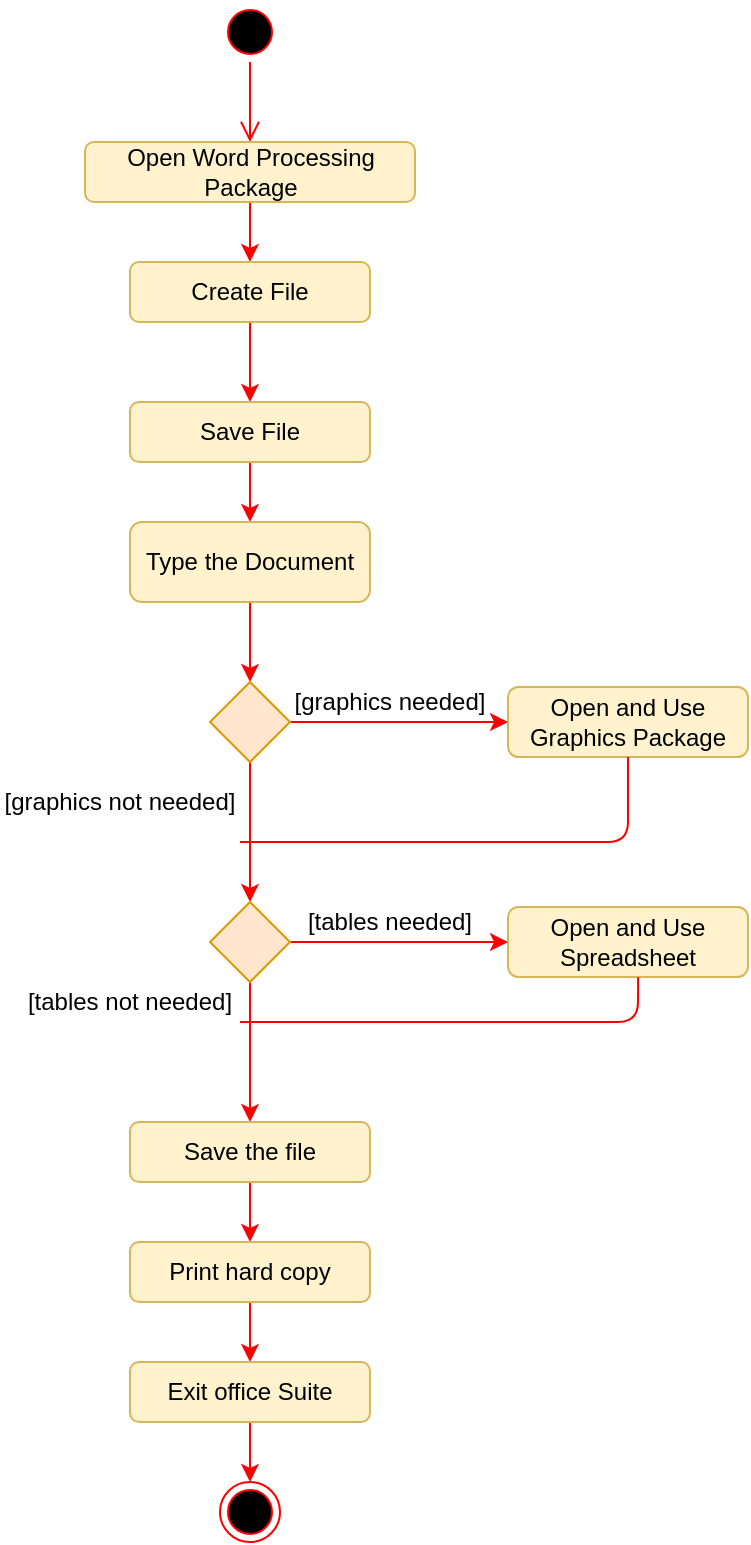 <mxfile version="13.11.0" type="device"><diagram id="99FqNtB0Z0QchMnDMTwV" name="Page-1"><mxGraphModel dx="868" dy="492" grid="1" gridSize="10" guides="1" tooltips="1" connect="1" arrows="1" fold="1" page="1" pageScale="1" pageWidth="827" pageHeight="1169" math="0" shadow="0"><root><mxCell id="0"/><mxCell id="1" parent="0"/><mxCell id="HE0vfysz2VnZfVvCE1GY-1" value="" style="ellipse;html=1;shape=startState;fillColor=#000000;strokeColor=#ff0000;" vertex="1" parent="1"><mxGeometry x="270" y="60" width="30" height="30" as="geometry"/></mxCell><mxCell id="HE0vfysz2VnZfVvCE1GY-2" value="" style="edgeStyle=orthogonalEdgeStyle;html=1;verticalAlign=bottom;endArrow=open;endSize=8;strokeColor=#ff0000;entryX=0.5;entryY=0;entryDx=0;entryDy=0;" edge="1" source="HE0vfysz2VnZfVvCE1GY-1" parent="1" target="HE0vfysz2VnZfVvCE1GY-3"><mxGeometry relative="1" as="geometry"><mxPoint x="285" y="120" as="targetPoint"/></mxGeometry></mxCell><mxCell id="HE0vfysz2VnZfVvCE1GY-15" style="edgeStyle=orthogonalEdgeStyle;rounded=0;orthogonalLoop=1;jettySize=auto;html=1;entryX=0.5;entryY=0;entryDx=0;entryDy=0;strokeColor=#FF0000;" edge="1" parent="1" source="HE0vfysz2VnZfVvCE1GY-3" target="HE0vfysz2VnZfVvCE1GY-4"><mxGeometry relative="1" as="geometry"/></mxCell><mxCell id="HE0vfysz2VnZfVvCE1GY-3" value="Open Word Processing Package" style="rounded=1;whiteSpace=wrap;html=1;fillColor=#fff2cc;strokeColor=#d6b656;" vertex="1" parent="1"><mxGeometry x="202.5" y="130" width="165" height="30" as="geometry"/></mxCell><mxCell id="HE0vfysz2VnZfVvCE1GY-16" style="edgeStyle=orthogonalEdgeStyle;rounded=0;orthogonalLoop=1;jettySize=auto;html=1;entryX=0.5;entryY=0;entryDx=0;entryDy=0;strokeColor=#FF0000;" edge="1" parent="1" source="HE0vfysz2VnZfVvCE1GY-4" target="HE0vfysz2VnZfVvCE1GY-5"><mxGeometry relative="1" as="geometry"/></mxCell><mxCell id="HE0vfysz2VnZfVvCE1GY-4" value="Create File" style="rounded=1;whiteSpace=wrap;html=1;fillColor=#fff2cc;strokeColor=#d6b656;" vertex="1" parent="1"><mxGeometry x="225" y="190" width="120" height="30" as="geometry"/></mxCell><mxCell id="HE0vfysz2VnZfVvCE1GY-17" style="edgeStyle=orthogonalEdgeStyle;rounded=0;orthogonalLoop=1;jettySize=auto;html=1;strokeColor=#FF0000;" edge="1" parent="1" source="HE0vfysz2VnZfVvCE1GY-5" target="HE0vfysz2VnZfVvCE1GY-6"><mxGeometry relative="1" as="geometry"/></mxCell><mxCell id="HE0vfysz2VnZfVvCE1GY-5" value="Save File" style="rounded=1;whiteSpace=wrap;html=1;fillColor=#fff2cc;strokeColor=#d6b656;" vertex="1" parent="1"><mxGeometry x="225" y="260" width="120" height="30" as="geometry"/></mxCell><mxCell id="HE0vfysz2VnZfVvCE1GY-18" style="edgeStyle=orthogonalEdgeStyle;rounded=0;orthogonalLoop=1;jettySize=auto;html=1;entryX=0.5;entryY=0;entryDx=0;entryDy=0;strokeColor=#FF0000;" edge="1" parent="1" source="HE0vfysz2VnZfVvCE1GY-6" target="HE0vfysz2VnZfVvCE1GY-7"><mxGeometry relative="1" as="geometry"/></mxCell><mxCell id="HE0vfysz2VnZfVvCE1GY-6" value="Type the Document" style="rounded=1;whiteSpace=wrap;html=1;fillColor=#fff2cc;strokeColor=#d6b656;" vertex="1" parent="1"><mxGeometry x="225" y="320" width="120" height="40" as="geometry"/></mxCell><mxCell id="HE0vfysz2VnZfVvCE1GY-19" style="edgeStyle=orthogonalEdgeStyle;rounded=0;orthogonalLoop=1;jettySize=auto;html=1;entryX=0;entryY=0.5;entryDx=0;entryDy=0;strokeColor=#FF0000;" edge="1" parent="1" source="HE0vfysz2VnZfVvCE1GY-7" target="HE0vfysz2VnZfVvCE1GY-8"><mxGeometry relative="1" as="geometry"/></mxCell><mxCell id="HE0vfysz2VnZfVvCE1GY-20" style="edgeStyle=orthogonalEdgeStyle;rounded=0;orthogonalLoop=1;jettySize=auto;html=1;strokeColor=#FF0000;" edge="1" parent="1" source="HE0vfysz2VnZfVvCE1GY-7" target="HE0vfysz2VnZfVvCE1GY-9"><mxGeometry relative="1" as="geometry"/></mxCell><mxCell id="HE0vfysz2VnZfVvCE1GY-7" value="" style="rhombus;whiteSpace=wrap;html=1;fillColor=#ffe6cc;strokeColor=#d79b00;" vertex="1" parent="1"><mxGeometry x="265" y="400" width="40" height="40" as="geometry"/></mxCell><mxCell id="HE0vfysz2VnZfVvCE1GY-8" value="Open and Use Graphics Package" style="rounded=1;whiteSpace=wrap;html=1;fillColor=#fff2cc;strokeColor=#d6b656;" vertex="1" parent="1"><mxGeometry x="414" y="402.5" width="120" height="35" as="geometry"/></mxCell><mxCell id="HE0vfysz2VnZfVvCE1GY-23" style="edgeStyle=orthogonalEdgeStyle;rounded=0;orthogonalLoop=1;jettySize=auto;html=1;entryX=0;entryY=0.5;entryDx=0;entryDy=0;strokeColor=#FF0000;" edge="1" parent="1" source="HE0vfysz2VnZfVvCE1GY-9" target="HE0vfysz2VnZfVvCE1GY-10"><mxGeometry relative="1" as="geometry"/></mxCell><mxCell id="HE0vfysz2VnZfVvCE1GY-24" style="edgeStyle=orthogonalEdgeStyle;rounded=0;orthogonalLoop=1;jettySize=auto;html=1;strokeColor=#FF0000;" edge="1" parent="1" source="HE0vfysz2VnZfVvCE1GY-9" target="HE0vfysz2VnZfVvCE1GY-11"><mxGeometry relative="1" as="geometry"/></mxCell><mxCell id="HE0vfysz2VnZfVvCE1GY-9" value="" style="rhombus;whiteSpace=wrap;html=1;fillColor=#ffe6cc;strokeColor=#d79b00;" vertex="1" parent="1"><mxGeometry x="265" y="510" width="40" height="40" as="geometry"/></mxCell><mxCell id="HE0vfysz2VnZfVvCE1GY-10" value="Open and Use Spreadsheet" style="rounded=1;whiteSpace=wrap;html=1;fillColor=#fff2cc;strokeColor=#d6b656;" vertex="1" parent="1"><mxGeometry x="414" y="512.5" width="120" height="35" as="geometry"/></mxCell><mxCell id="HE0vfysz2VnZfVvCE1GY-27" style="edgeStyle=orthogonalEdgeStyle;rounded=0;orthogonalLoop=1;jettySize=auto;html=1;entryX=0.5;entryY=0;entryDx=0;entryDy=0;strokeColor=#FF0000;" edge="1" parent="1" source="HE0vfysz2VnZfVvCE1GY-11" target="HE0vfysz2VnZfVvCE1GY-12"><mxGeometry relative="1" as="geometry"/></mxCell><mxCell id="HE0vfysz2VnZfVvCE1GY-11" value="Save the file" style="rounded=1;whiteSpace=wrap;html=1;fillColor=#fff2cc;strokeColor=#d6b656;" vertex="1" parent="1"><mxGeometry x="225" y="620" width="120" height="30" as="geometry"/></mxCell><mxCell id="HE0vfysz2VnZfVvCE1GY-28" style="edgeStyle=orthogonalEdgeStyle;rounded=0;orthogonalLoop=1;jettySize=auto;html=1;entryX=0.5;entryY=0;entryDx=0;entryDy=0;strokeColor=#FF0000;" edge="1" parent="1" source="HE0vfysz2VnZfVvCE1GY-12" target="HE0vfysz2VnZfVvCE1GY-13"><mxGeometry relative="1" as="geometry"/></mxCell><mxCell id="HE0vfysz2VnZfVvCE1GY-12" value="Print hard copy" style="rounded=1;whiteSpace=wrap;html=1;fillColor=#fff2cc;strokeColor=#d6b656;" vertex="1" parent="1"><mxGeometry x="225" y="680" width="120" height="30" as="geometry"/></mxCell><mxCell id="HE0vfysz2VnZfVvCE1GY-29" style="edgeStyle=orthogonalEdgeStyle;rounded=0;orthogonalLoop=1;jettySize=auto;html=1;entryX=0.5;entryY=0;entryDx=0;entryDy=0;strokeColor=#FF0000;" edge="1" parent="1" source="HE0vfysz2VnZfVvCE1GY-13" target="HE0vfysz2VnZfVvCE1GY-14"><mxGeometry relative="1" as="geometry"/></mxCell><mxCell id="HE0vfysz2VnZfVvCE1GY-13" value="Exit office Suite" style="rounded=1;whiteSpace=wrap;html=1;fillColor=#fff2cc;strokeColor=#d6b656;" vertex="1" parent="1"><mxGeometry x="225" y="740" width="120" height="30" as="geometry"/></mxCell><mxCell id="HE0vfysz2VnZfVvCE1GY-14" value="" style="ellipse;html=1;shape=endState;fillColor=#000000;strokeColor=#ff0000;" vertex="1" parent="1"><mxGeometry x="270" y="800" width="30" height="30" as="geometry"/></mxCell><mxCell id="HE0vfysz2VnZfVvCE1GY-22" value="" style="endArrow=none;html=1;strokeColor=#FF0000;entryX=0.5;entryY=1;entryDx=0;entryDy=0;" edge="1" parent="1" target="HE0vfysz2VnZfVvCE1GY-8"><mxGeometry width="50" height="50" relative="1" as="geometry"><mxPoint x="280" y="480" as="sourcePoint"/><mxPoint x="440" y="420" as="targetPoint"/><Array as="points"><mxPoint x="474" y="480"/></Array></mxGeometry></mxCell><mxCell id="HE0vfysz2VnZfVvCE1GY-26" value="" style="endArrow=none;html=1;strokeColor=#FF0000;entryX=0.542;entryY=1.005;entryDx=0;entryDy=0;entryPerimeter=0;" edge="1" parent="1" target="HE0vfysz2VnZfVvCE1GY-10"><mxGeometry width="50" height="50" relative="1" as="geometry"><mxPoint x="280" y="570" as="sourcePoint"/><mxPoint x="390" y="570" as="targetPoint"/><Array as="points"><mxPoint x="479" y="570"/></Array></mxGeometry></mxCell><mxCell id="HE0vfysz2VnZfVvCE1GY-30" value="[graphics needed]" style="text;html=1;strokeColor=none;fillColor=none;align=center;verticalAlign=middle;whiteSpace=wrap;rounded=0;" vertex="1" parent="1"><mxGeometry x="305" y="400" width="100" height="20" as="geometry"/></mxCell><mxCell id="HE0vfysz2VnZfVvCE1GY-31" value="[graphics not needed]" style="text;html=1;strokeColor=none;fillColor=none;align=center;verticalAlign=middle;whiteSpace=wrap;rounded=0;" vertex="1" parent="1"><mxGeometry x="160" y="450" width="120" height="20" as="geometry"/></mxCell><mxCell id="HE0vfysz2VnZfVvCE1GY-32" value="[tables needed]" style="text;html=1;strokeColor=none;fillColor=none;align=center;verticalAlign=middle;whiteSpace=wrap;rounded=0;" vertex="1" parent="1"><mxGeometry x="305" y="510" width="100" height="20" as="geometry"/></mxCell><mxCell id="HE0vfysz2VnZfVvCE1GY-33" value="[tables not needed]" style="text;html=1;strokeColor=none;fillColor=none;align=center;verticalAlign=middle;whiteSpace=wrap;rounded=0;" vertex="1" parent="1"><mxGeometry x="170" y="550" width="110" height="20" as="geometry"/></mxCell></root></mxGraphModel></diagram></mxfile>